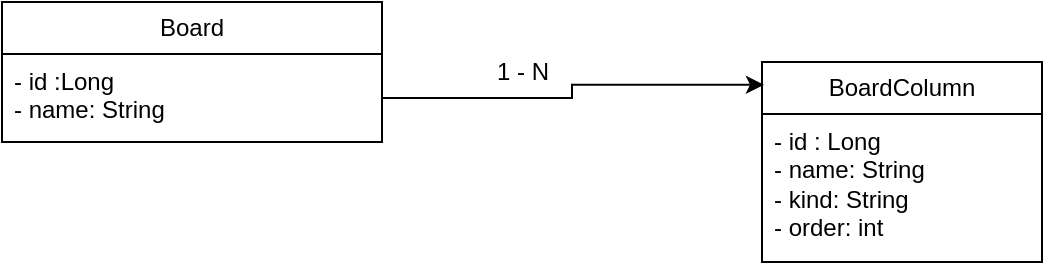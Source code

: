 <mxfile version="26.1.1">
  <diagram name="Página-1" id="BSoa3ExkEiekoreHh9T-">
    <mxGraphModel dx="880" dy="434" grid="1" gridSize="10" guides="1" tooltips="1" connect="1" arrows="1" fold="1" page="1" pageScale="1" pageWidth="827" pageHeight="1169" math="0" shadow="0">
      <root>
        <mxCell id="0" />
        <mxCell id="1" parent="0" />
        <mxCell id="u6WPPWTv1gv4eH-ors1q-5" value="Board" style="swimlane;fontStyle=0;childLayout=stackLayout;horizontal=1;startSize=26;fillColor=none;horizontalStack=0;resizeParent=1;resizeParentMax=0;resizeLast=0;collapsible=1;marginBottom=0;whiteSpace=wrap;html=1;" vertex="1" parent="1">
          <mxGeometry x="70" y="30" width="190" height="70" as="geometry" />
        </mxCell>
        <mxCell id="u6WPPWTv1gv4eH-ors1q-8" value="- id :Long&lt;div&gt;- name: String&lt;/div&gt;" style="text;strokeColor=none;fillColor=none;align=left;verticalAlign=top;spacingLeft=4;spacingRight=4;overflow=hidden;rotatable=0;points=[[0,0.5],[1,0.5]];portConstraint=eastwest;whiteSpace=wrap;html=1;" vertex="1" parent="u6WPPWTv1gv4eH-ors1q-5">
          <mxGeometry y="26" width="190" height="44" as="geometry" />
        </mxCell>
        <mxCell id="u6WPPWTv1gv4eH-ors1q-9" value="BoardColumn" style="swimlane;fontStyle=0;childLayout=stackLayout;horizontal=1;startSize=26;fillColor=none;horizontalStack=0;resizeParent=1;resizeParentMax=0;resizeLast=0;collapsible=1;marginBottom=0;whiteSpace=wrap;html=1;" vertex="1" parent="1">
          <mxGeometry x="450" y="60" width="140" height="100" as="geometry" />
        </mxCell>
        <mxCell id="u6WPPWTv1gv4eH-ors1q-11" value="- id : Long&lt;div&gt;- name: String&lt;/div&gt;&lt;div&gt;- kind: String&lt;/div&gt;&lt;div&gt;- order: int&lt;/div&gt;" style="text;strokeColor=none;fillColor=none;align=left;verticalAlign=top;spacingLeft=4;spacingRight=4;overflow=hidden;rotatable=0;points=[[0,0.5],[1,0.5]];portConstraint=eastwest;whiteSpace=wrap;html=1;" vertex="1" parent="u6WPPWTv1gv4eH-ors1q-9">
          <mxGeometry y="26" width="140" height="74" as="geometry" />
        </mxCell>
        <mxCell id="u6WPPWTv1gv4eH-ors1q-13" style="edgeStyle=orthogonalEdgeStyle;rounded=0;orthogonalLoop=1;jettySize=auto;html=1;entryX=0.007;entryY=0.114;entryDx=0;entryDy=0;entryPerimeter=0;" edge="1" parent="1" source="u6WPPWTv1gv4eH-ors1q-8" target="u6WPPWTv1gv4eH-ors1q-9">
          <mxGeometry relative="1" as="geometry" />
        </mxCell>
        <mxCell id="u6WPPWTv1gv4eH-ors1q-14" value="1 - N" style="text;html=1;align=center;verticalAlign=middle;resizable=0;points=[];autosize=1;strokeColor=none;fillColor=none;" vertex="1" parent="1">
          <mxGeometry x="305" y="50" width="50" height="30" as="geometry" />
        </mxCell>
      </root>
    </mxGraphModel>
  </diagram>
</mxfile>
